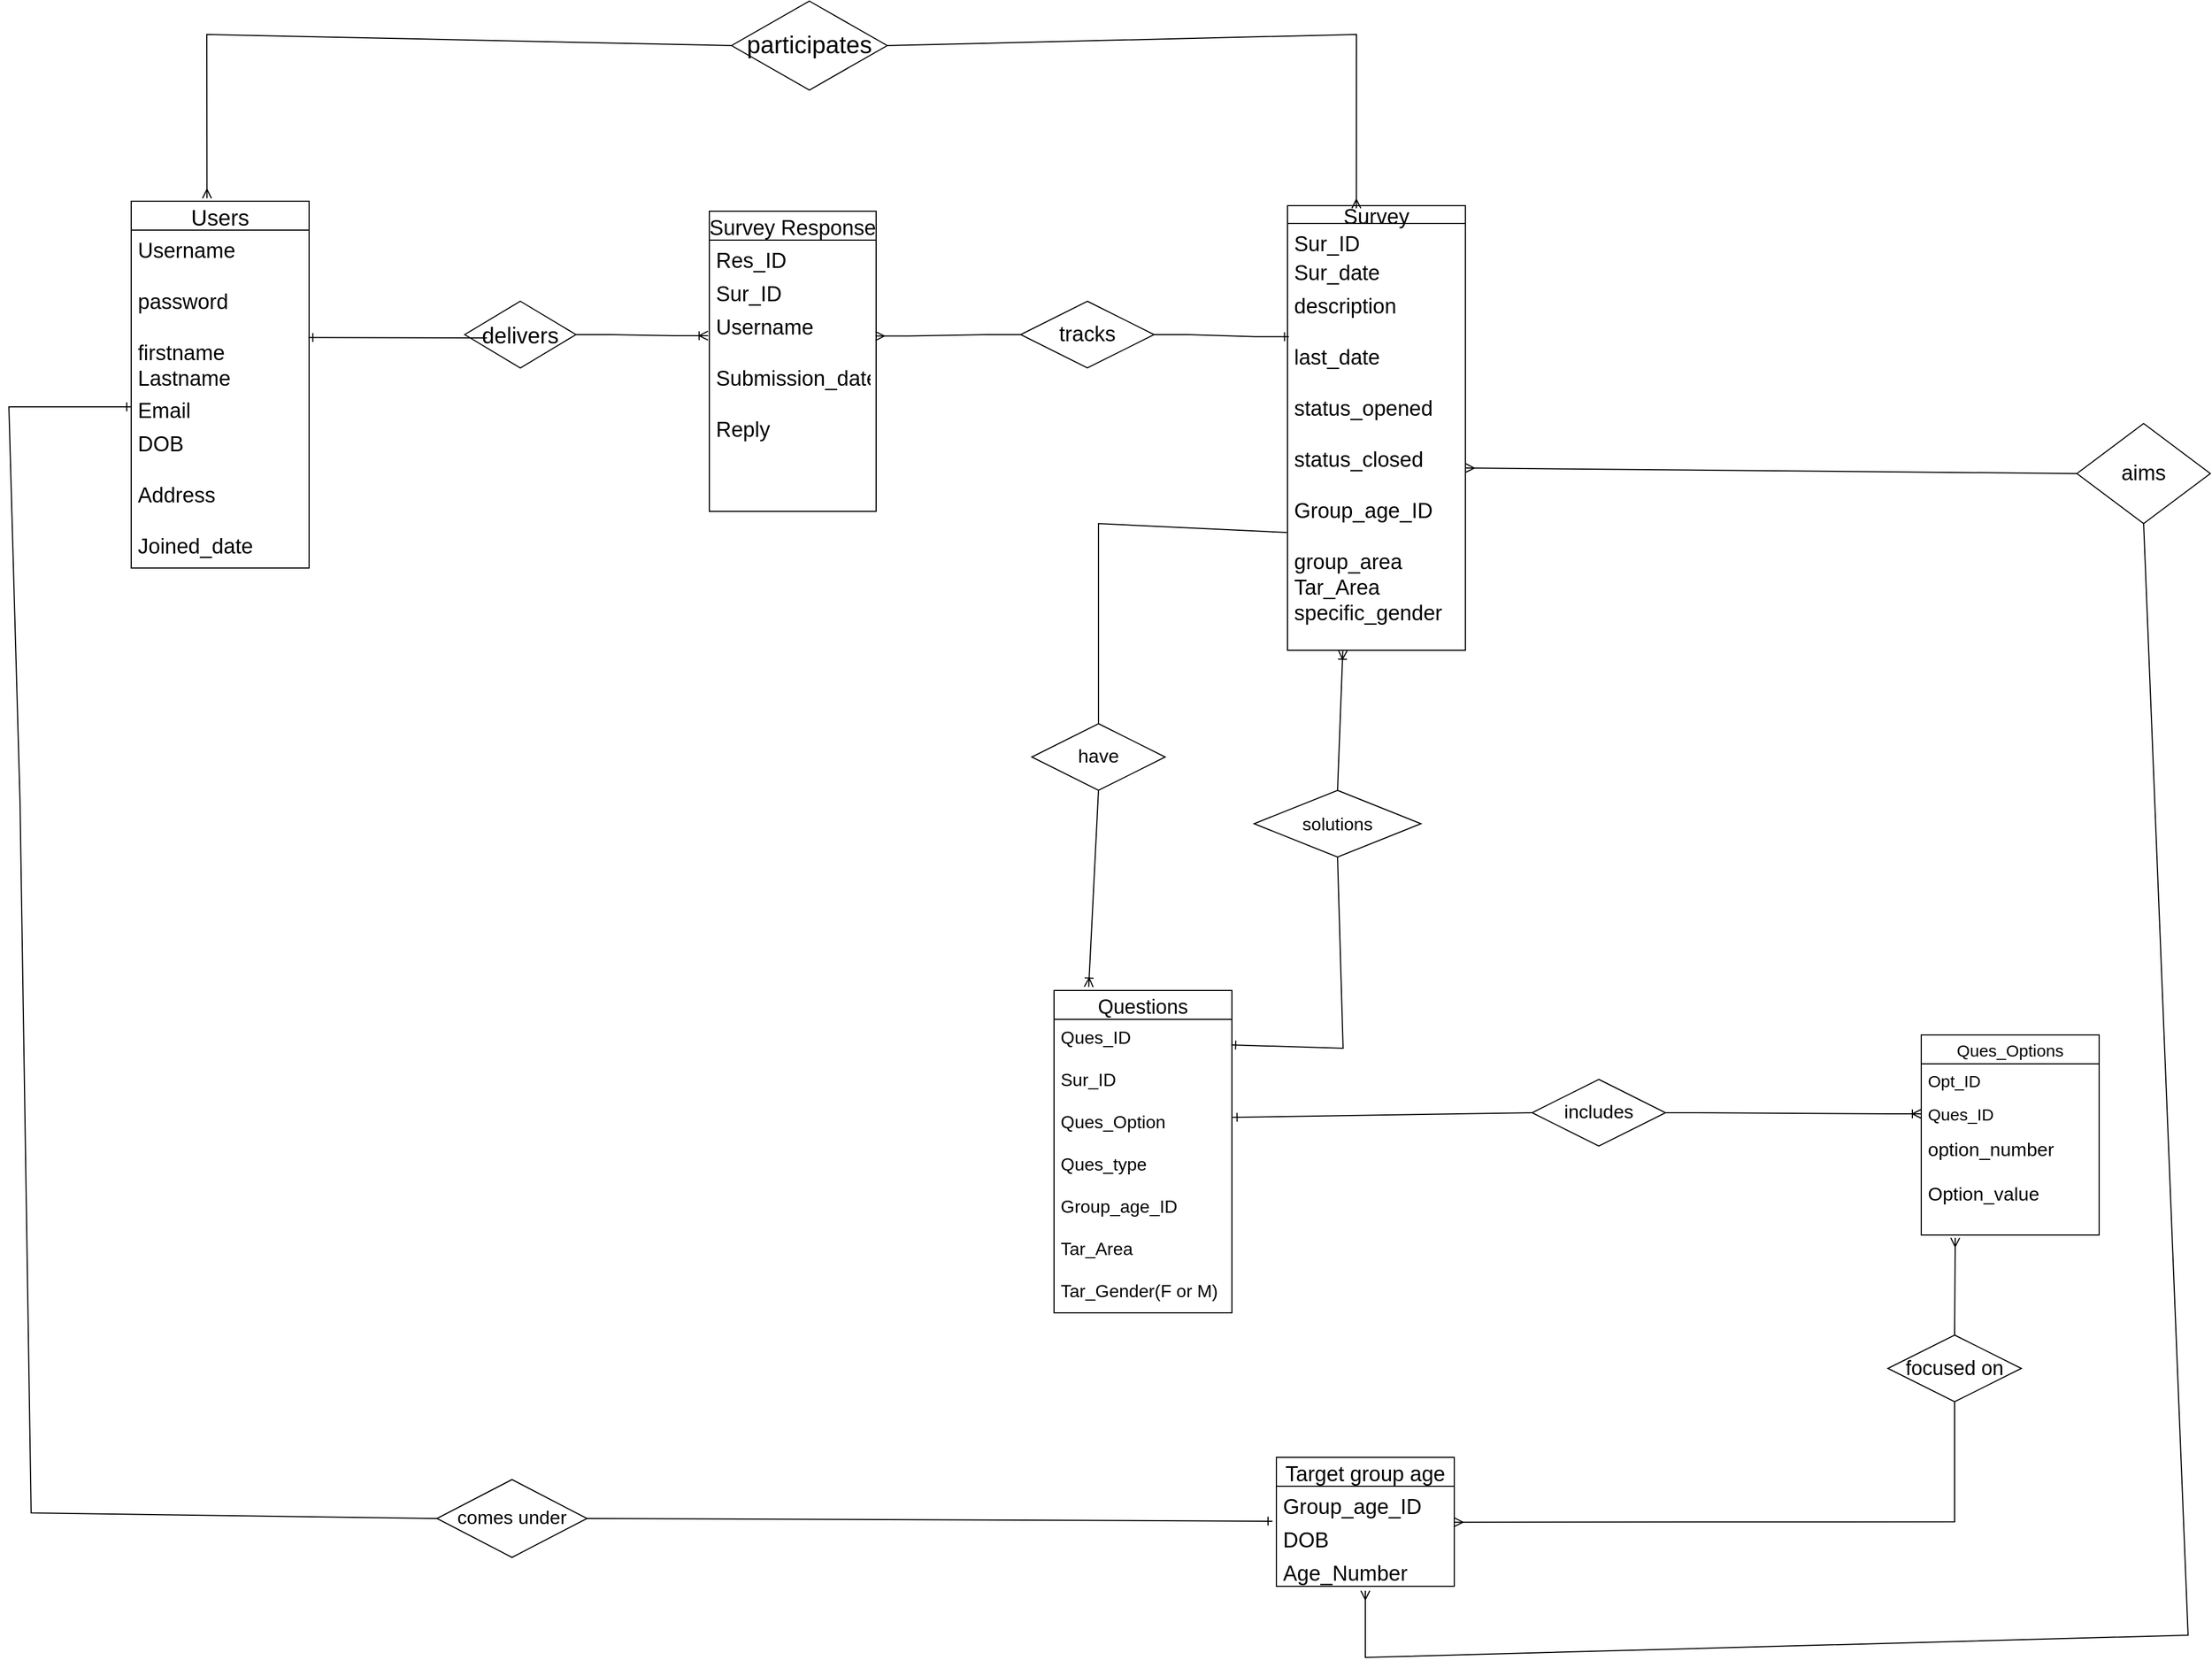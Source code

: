<mxfile version="20.8.20" type="device"><diagram id="xi3P-4IggNida3_N5UZr" name="Page-1"><mxGraphModel dx="1884" dy="1473" grid="1" gridSize="10" guides="1" tooltips="1" connect="1" arrows="1" fold="1" page="1" pageScale="1" pageWidth="850" pageHeight="1100" math="0" shadow="0"><root><mxCell id="0"/><mxCell id="1" parent="0"/><mxCell id="TMd6OKuKXTLy3cI-uiui-14" value="Users" style="swimlane;fontStyle=0;childLayout=stackLayout;horizontal=1;startSize=26;horizontalStack=0;resizeParent=1;resizeParentMax=0;resizeLast=0;collapsible=1;marginBottom=0;align=center;fontSize=20;" parent="1" vertex="1"><mxGeometry x="30" y="20" width="160" height="330" as="geometry"/></mxCell><mxCell id="TMd6OKuKXTLy3cI-uiui-15" value="Username&#10;&#10;password&#10;&#10;firstname&#10;Lastname&#10;lastname&#10;&#10;gender&#10;" style="text;strokeColor=none;fillColor=none;spacingLeft=4;spacingRight=4;overflow=hidden;rotatable=0;points=[[0,0.5],[1,0.5]];portConstraint=eastwest;fontSize=19;" parent="TMd6OKuKXTLy3cI-uiui-14" vertex="1"><mxGeometry y="26" width="160" height="144" as="geometry"/></mxCell><mxCell id="TMd6OKuKXTLy3cI-uiui-16" value="Email" style="text;strokeColor=none;fillColor=none;spacingLeft=4;spacingRight=4;overflow=hidden;rotatable=0;points=[[0,0.5],[1,0.5]];portConstraint=eastwest;fontSize=19;" parent="TMd6OKuKXTLy3cI-uiui-14" vertex="1"><mxGeometry y="170" width="160" height="30" as="geometry"/></mxCell><mxCell id="TMd6OKuKXTLy3cI-uiui-17" value="DOB&#10;&#10;Address&#10;&#10;Joined_date" style="text;strokeColor=none;fillColor=none;spacingLeft=4;spacingRight=4;overflow=hidden;rotatable=0;points=[[0,0.5],[1,0.5]];portConstraint=eastwest;fontSize=19;" parent="TMd6OKuKXTLy3cI-uiui-14" vertex="1"><mxGeometry y="200" width="160" height="130" as="geometry"/></mxCell><mxCell id="TMd6OKuKXTLy3cI-uiui-18" value="Survey Response" style="swimlane;fontStyle=0;childLayout=stackLayout;horizontal=1;startSize=26;horizontalStack=0;resizeParent=1;resizeParentMax=0;resizeLast=0;collapsible=1;marginBottom=0;align=center;fontSize=19;" parent="1" vertex="1"><mxGeometry x="550" y="29" width="150" height="270" as="geometry"/></mxCell><mxCell id="TMd6OKuKXTLy3cI-uiui-19" value="Res_ID" style="text;strokeColor=none;fillColor=none;spacingLeft=4;spacingRight=4;overflow=hidden;rotatable=0;points=[[0,0.5],[1,0.5]];portConstraint=eastwest;fontSize=19;" parent="TMd6OKuKXTLy3cI-uiui-18" vertex="1"><mxGeometry y="26" width="150" height="30" as="geometry"/></mxCell><mxCell id="TMd6OKuKXTLy3cI-uiui-20" value="Sur_ID" style="text;strokeColor=none;fillColor=none;spacingLeft=4;spacingRight=4;overflow=hidden;rotatable=0;points=[[0,0.5],[1,0.5]];portConstraint=eastwest;fontSize=19;" parent="TMd6OKuKXTLy3cI-uiui-18" vertex="1"><mxGeometry y="56" width="150" height="30" as="geometry"/></mxCell><mxCell id="TMd6OKuKXTLy3cI-uiui-21" value="Username&#10;&#10;Submission_date&#10;&#10;Reply" style="text;strokeColor=none;fillColor=none;spacingLeft=4;spacingRight=4;overflow=hidden;rotatable=0;points=[[0,0.5],[1,0.5]];portConstraint=eastwest;fontSize=19;" parent="TMd6OKuKXTLy3cI-uiui-18" vertex="1"><mxGeometry y="86" width="150" height="184" as="geometry"/></mxCell><mxCell id="TMd6OKuKXTLy3cI-uiui-24" value="&lt;font style=&quot;font-size: 20px;&quot;&gt;delivers&lt;/font&gt;" style="shape=rhombus;perimeter=rhombusPerimeter;whiteSpace=wrap;html=1;align=center;" parent="1" vertex="1"><mxGeometry x="330" y="110" width="100" height="60" as="geometry"/></mxCell><mxCell id="TMd6OKuKXTLy3cI-uiui-26" value="" style="endArrow=none;html=1;rounded=0;exitX=0.996;exitY=0.671;exitDx=0;exitDy=0;exitPerimeter=0;startArrow=ERone;startFill=0;" parent="1" source="TMd6OKuKXTLy3cI-uiui-15" edge="1"><mxGeometry relative="1" as="geometry"><mxPoint x="330" y="140" as="sourcePoint"/><mxPoint x="350" y="143" as="targetPoint"/></mxGeometry></mxCell><mxCell id="TMd6OKuKXTLy3cI-uiui-27" value="" style="edgeStyle=entityRelationEdgeStyle;fontSize=12;html=1;endArrow=ERoneToMany;rounded=0;entryX=-0.008;entryY=0.141;entryDx=0;entryDy=0;entryPerimeter=0;" parent="1" source="TMd6OKuKXTLy3cI-uiui-24" target="TMd6OKuKXTLy3cI-uiui-21" edge="1"><mxGeometry width="100" height="100" relative="1" as="geometry"><mxPoint x="360" y="190" as="sourcePoint"/><mxPoint x="460" y="90" as="targetPoint"/></mxGeometry></mxCell><mxCell id="TMd6OKuKXTLy3cI-uiui-29" value="Survey" style="swimlane;fontStyle=0;childLayout=stackLayout;horizontal=1;startSize=16;horizontalStack=0;resizeParent=1;resizeParentMax=0;resizeLast=0;collapsible=1;marginBottom=0;align=center;fontSize=19;" parent="1" vertex="1"><mxGeometry x="1070" y="24" width="160" height="400" as="geometry"/></mxCell><mxCell id="TMd6OKuKXTLy3cI-uiui-30" value="Sur_ID" style="text;strokeColor=none;fillColor=none;spacingLeft=4;spacingRight=4;overflow=hidden;rotatable=0;points=[[0,0.5],[1,0.5]];portConstraint=eastwest;fontSize=19;" parent="TMd6OKuKXTLy3cI-uiui-29" vertex="1"><mxGeometry y="16" width="160" height="26" as="geometry"/></mxCell><mxCell id="TMd6OKuKXTLy3cI-uiui-31" value="Sur_date" style="text;strokeColor=none;fillColor=none;spacingLeft=4;spacingRight=4;overflow=hidden;rotatable=0;points=[[0,0.5],[1,0.5]];portConstraint=eastwest;fontSize=19;" parent="TMd6OKuKXTLy3cI-uiui-29" vertex="1"><mxGeometry y="42" width="160" height="30" as="geometry"/></mxCell><mxCell id="TMd6OKuKXTLy3cI-uiui-32" value="description&#10;&#10;last_date&#10;&#10;status_opened&#10;&#10;status_closed&#10;&#10;Group_age_ID&#10;&#10;group_area&#10;Tar_Area&#10;specific_gender&#10;&#10;" style="text;strokeColor=none;fillColor=none;spacingLeft=4;spacingRight=4;overflow=hidden;rotatable=0;points=[[0,0.5],[1,0.5]];portConstraint=eastwest;fontSize=19;" parent="TMd6OKuKXTLy3cI-uiui-29" vertex="1"><mxGeometry y="72" width="160" height="328" as="geometry"/></mxCell><mxCell id="TMd6OKuKXTLy3cI-uiui-34" value="Questions" style="swimlane;fontStyle=0;childLayout=stackLayout;horizontal=1;startSize=26;horizontalStack=0;resizeParent=1;resizeParentMax=0;resizeLast=0;collapsible=1;marginBottom=0;align=center;fontSize=18;" parent="1" vertex="1"><mxGeometry x="860" y="730" width="160" height="290" as="geometry"/></mxCell><mxCell id="TMd6OKuKXTLy3cI-uiui-35" value="Ques_ID&#10;&#10;Sur_ID&#10;&#10;Ques_Option&#10;&#10;Ques_type&#10;&#10;Group_age_ID&#10;&#10;Tar_Area&#10;&#10;Tar_Gender(F or M)&#10;&#10;&#10;" style="text;strokeColor=none;fillColor=none;spacingLeft=4;spacingRight=4;overflow=hidden;rotatable=0;points=[[0,0.5],[1,0.5]];portConstraint=eastwest;fontSize=16;" parent="TMd6OKuKXTLy3cI-uiui-34" vertex="1"><mxGeometry y="26" width="160" height="264" as="geometry"/></mxCell><mxCell id="TMd6OKuKXTLy3cI-uiui-38" value="Ques_Options" style="swimlane;fontStyle=0;childLayout=stackLayout;horizontal=1;startSize=26;horizontalStack=0;resizeParent=1;resizeParentMax=0;resizeLast=0;collapsible=1;marginBottom=0;align=center;fontSize=15;" parent="1" vertex="1"><mxGeometry x="1640" y="770" width="160" height="180" as="geometry"/></mxCell><mxCell id="TMd6OKuKXTLy3cI-uiui-39" value="Opt_ID" style="text;strokeColor=none;fillColor=none;spacingLeft=4;spacingRight=4;overflow=hidden;rotatable=0;points=[[0,0.5],[1,0.5]];portConstraint=eastwest;fontSize=15;" parent="TMd6OKuKXTLy3cI-uiui-38" vertex="1"><mxGeometry y="26" width="160" height="30" as="geometry"/></mxCell><mxCell id="TMd6OKuKXTLy3cI-uiui-40" value="Ques_ID" style="text;strokeColor=none;fillColor=none;spacingLeft=4;spacingRight=4;overflow=hidden;rotatable=0;points=[[0,0.5],[1,0.5]];portConstraint=eastwest;fontSize=15;" parent="TMd6OKuKXTLy3cI-uiui-38" vertex="1"><mxGeometry y="56" width="160" height="30" as="geometry"/></mxCell><mxCell id="TMd6OKuKXTLy3cI-uiui-41" value="option_number&#10;&#10;Option_value&#10;" style="text;strokeColor=none;fillColor=none;spacingLeft=4;spacingRight=4;overflow=hidden;rotatable=0;points=[[0,0.5],[1,0.5]];portConstraint=eastwest;fontSize=17;" parent="TMd6OKuKXTLy3cI-uiui-38" vertex="1"><mxGeometry y="86" width="160" height="94" as="geometry"/></mxCell><mxCell id="TMd6OKuKXTLy3cI-uiui-43" value="&lt;font style=&quot;font-size: 17px;&quot;&gt;includes&lt;/font&gt;" style="shape=rhombus;perimeter=rhombusPerimeter;whiteSpace=wrap;html=1;align=center;" parent="1" vertex="1"><mxGeometry x="1290" y="810" width="120" height="60" as="geometry"/></mxCell><mxCell id="TMd6OKuKXTLy3cI-uiui-45" value="" style="edgeStyle=entityRelationEdgeStyle;fontSize=12;html=1;endArrow=ERoneToMany;rounded=0;exitX=1;exitY=0.5;exitDx=0;exitDy=0;entryX=0;entryY=0.5;entryDx=0;entryDy=0;" parent="1" source="TMd6OKuKXTLy3cI-uiui-43" target="TMd6OKuKXTLy3cI-uiui-40" edge="1"><mxGeometry width="100" height="100" relative="1" as="geometry"><mxPoint x="1540" y="1000" as="sourcePoint"/><mxPoint x="1640" y="900" as="targetPoint"/></mxGeometry></mxCell><mxCell id="TMd6OKuKXTLy3cI-uiui-46" value="&lt;font style=&quot;font-size: 19px;&quot;&gt;tracks&lt;/font&gt;" style="shape=rhombus;perimeter=rhombusPerimeter;whiteSpace=wrap;html=1;align=center;" parent="1" vertex="1"><mxGeometry x="830" y="110" width="120" height="60" as="geometry"/></mxCell><mxCell id="TMd6OKuKXTLy3cI-uiui-49" value="" style="edgeStyle=entityRelationEdgeStyle;fontSize=12;html=1;endArrow=ERmany;rounded=0;entryX=0.996;entryY=0.143;entryDx=0;entryDy=0;entryPerimeter=0;exitX=0;exitY=0.5;exitDx=0;exitDy=0;" parent="1" source="TMd6OKuKXTLy3cI-uiui-46" target="TMd6OKuKXTLy3cI-uiui-21" edge="1"><mxGeometry width="100" height="100" relative="1" as="geometry"><mxPoint x="920" y="370" as="sourcePoint"/><mxPoint x="850" y="290" as="targetPoint"/></mxGeometry></mxCell><mxCell id="TMd6OKuKXTLy3cI-uiui-50" value="" style="edgeStyle=entityRelationEdgeStyle;fontSize=12;html=1;endArrow=ERone;endFill=1;rounded=0;entryX=0.008;entryY=0.14;entryDx=0;entryDy=0;entryPerimeter=0;exitX=1;exitY=0.5;exitDx=0;exitDy=0;" parent="1" source="TMd6OKuKXTLy3cI-uiui-46" target="TMd6OKuKXTLy3cI-uiui-32" edge="1"><mxGeometry width="100" height="100" relative="1" as="geometry"><mxPoint x="780" y="290" as="sourcePoint"/><mxPoint x="880" y="190" as="targetPoint"/></mxGeometry></mxCell><mxCell id="TMd6OKuKXTLy3cI-uiui-51" value="&lt;font style=&quot;font-size: 17px;&quot;&gt;have&lt;/font&gt;" style="shape=rhombus;perimeter=rhombusPerimeter;whiteSpace=wrap;html=1;align=center;" parent="1" vertex="1"><mxGeometry x="840" y="490" width="120" height="60" as="geometry"/></mxCell><mxCell id="Zs8wq4zTqUHvn3MUisY--1" value="" style="endArrow=none;html=1;rounded=0;exitX=-0.004;exitY=0.677;exitDx=0;exitDy=0;exitPerimeter=0;entryX=0.5;entryY=0;entryDx=0;entryDy=0;" edge="1" parent="1" source="TMd6OKuKXTLy3cI-uiui-32" target="TMd6OKuKXTLy3cI-uiui-51"><mxGeometry relative="1" as="geometry"><mxPoint x="1000" y="430" as="sourcePoint"/><mxPoint x="960" y="490" as="targetPoint"/><Array as="points"><mxPoint x="900" y="310"/></Array></mxGeometry></mxCell><mxCell id="Zs8wq4zTqUHvn3MUisY--4" value="Target group age" style="swimlane;fontStyle=0;childLayout=stackLayout;horizontal=1;startSize=26;horizontalStack=0;resizeParent=1;resizeParentMax=0;resizeLast=0;collapsible=1;marginBottom=0;align=center;fontSize=19;" vertex="1" parent="1"><mxGeometry x="1060" y="1150" width="160" height="116" as="geometry"/></mxCell><mxCell id="Zs8wq4zTqUHvn3MUisY--5" value="Group_age_ID" style="text;strokeColor=none;fillColor=none;spacingLeft=4;spacingRight=4;overflow=hidden;rotatable=0;points=[[0,0.5],[1,0.5]];portConstraint=eastwest;fontSize=19;" vertex="1" parent="Zs8wq4zTqUHvn3MUisY--4"><mxGeometry y="26" width="160" height="30" as="geometry"/></mxCell><mxCell id="Zs8wq4zTqUHvn3MUisY--6" value="DOB" style="text;strokeColor=none;fillColor=none;spacingLeft=4;spacingRight=4;overflow=hidden;rotatable=0;points=[[0,0.5],[1,0.5]];portConstraint=eastwest;fontSize=19;" vertex="1" parent="Zs8wq4zTqUHvn3MUisY--4"><mxGeometry y="56" width="160" height="30" as="geometry"/></mxCell><mxCell id="Zs8wq4zTqUHvn3MUisY--7" value="Age_Number" style="text;strokeColor=none;fillColor=none;spacingLeft=4;spacingRight=4;overflow=hidden;rotatable=0;points=[[0,0.5],[1,0.5]];portConstraint=eastwest;fontSize=19;" vertex="1" parent="Zs8wq4zTqUHvn3MUisY--4"><mxGeometry y="86" width="160" height="30" as="geometry"/></mxCell><mxCell id="Zs8wq4zTqUHvn3MUisY--10" value="" style="edgeStyle=none;orthogonalLoop=1;jettySize=auto;html=1;rounded=0;endArrow=ERoneToMany;endFill=0;sourcePerimeterSpacing=1;targetPerimeterSpacing=1;exitX=0.5;exitY=0;exitDx=0;exitDy=0;entryX=0.311;entryY=1;entryDx=0;entryDy=0;entryPerimeter=0;" edge="1" parent="1" source="Zs8wq4zTqUHvn3MUisY--12" target="TMd6OKuKXTLy3cI-uiui-32"><mxGeometry width="80" relative="1" as="geometry"><mxPoint x="1160" y="495" as="sourcePoint"/><mxPoint x="1130" y="350" as="targetPoint"/><Array as="points"/></mxGeometry></mxCell><mxCell id="Zs8wq4zTqUHvn3MUisY--11" value="" style="edgeStyle=none;orthogonalLoop=1;jettySize=auto;html=1;rounded=0;endArrow=ERoneToMany;endFill=0;sourcePerimeterSpacing=1;targetPerimeterSpacing=1;exitX=0.5;exitY=1;exitDx=0;exitDy=0;entryX=0.195;entryY=-0.011;entryDx=0;entryDy=0;entryPerimeter=0;" edge="1" parent="1" source="TMd6OKuKXTLy3cI-uiui-51" target="TMd6OKuKXTLy3cI-uiui-34"><mxGeometry width="80" relative="1" as="geometry"><mxPoint x="1170" y="505" as="sourcePoint"/><mxPoint x="1030" y="590" as="targetPoint"/><Array as="points"/></mxGeometry></mxCell><mxCell id="Zs8wq4zTqUHvn3MUisY--12" value="&lt;font style=&quot;font-size: 16px;&quot;&gt;solutions&lt;/font&gt;" style="shape=rhombus;perimeter=rhombusPerimeter;whiteSpace=wrap;html=1;align=center;" vertex="1" parent="1"><mxGeometry x="1040" y="550" width="150" height="60" as="geometry"/></mxCell><mxCell id="Zs8wq4zTqUHvn3MUisY--15" value="" style="edgeStyle=none;orthogonalLoop=1;jettySize=auto;html=1;rounded=0;endArrow=ERone;endFill=0;sourcePerimeterSpacing=1;targetPerimeterSpacing=1;startArrow=none;startFill=0;exitX=0.5;exitY=1;exitDx=0;exitDy=0;entryX=0.996;entryY=0.087;entryDx=0;entryDy=0;entryPerimeter=0;" edge="1" parent="1" source="Zs8wq4zTqUHvn3MUisY--12" target="TMd6OKuKXTLy3cI-uiui-35"><mxGeometry width="80" relative="1" as="geometry"><mxPoint x="1320" y="380" as="sourcePoint"/><mxPoint x="1400" y="380" as="targetPoint"/><Array as="points"><mxPoint x="1120" y="782"/></Array></mxGeometry></mxCell><mxCell id="Zs8wq4zTqUHvn3MUisY--17" value="&lt;font style=&quot;font-size: 17px;&quot;&gt;comes under&lt;/font&gt;" style="shape=rhombus;perimeter=rhombusPerimeter;whiteSpace=wrap;html=1;align=center;" vertex="1" parent="1"><mxGeometry x="305" y="1170" width="135" height="70" as="geometry"/></mxCell><mxCell id="Zs8wq4zTqUHvn3MUisY--19" value="" style="edgeStyle=none;orthogonalLoop=1;jettySize=auto;html=1;rounded=0;startArrow=none;startFill=0;endArrow=ERone;endFill=0;sourcePerimeterSpacing=1;targetPerimeterSpacing=1;exitX=1;exitY=0.5;exitDx=0;exitDy=0;entryX=-0.022;entryY=0.048;entryDx=0;entryDy=0;entryPerimeter=0;" edge="1" parent="1" source="Zs8wq4zTqUHvn3MUisY--17" target="Zs8wq4zTqUHvn3MUisY--6"><mxGeometry width="80" relative="1" as="geometry"><mxPoint x="600" y="1200" as="sourcePoint"/><mxPoint x="680" y="1200" as="targetPoint"/><Array as="points"/></mxGeometry></mxCell><mxCell id="Zs8wq4zTqUHvn3MUisY--20" value="" style="edgeStyle=none;orthogonalLoop=1;jettySize=auto;html=1;rounded=0;startArrow=none;startFill=0;endArrow=ERone;endFill=0;sourcePerimeterSpacing=1;targetPerimeterSpacing=1;entryX=0;entryY=0.5;entryDx=0;entryDy=0;exitX=0;exitY=0.5;exitDx=0;exitDy=0;" edge="1" parent="1" source="Zs8wq4zTqUHvn3MUisY--17" target="TMd6OKuKXTLy3cI-uiui-16"><mxGeometry width="80" relative="1" as="geometry"><mxPoint x="-80" y="1160" as="sourcePoint"/><mxPoint x="130" y="730" as="targetPoint"/><Array as="points"><mxPoint x="-60" y="1200"/><mxPoint x="-70" y="560"/><mxPoint x="-80" y="205"/></Array></mxGeometry></mxCell><mxCell id="Zs8wq4zTqUHvn3MUisY--21" value="&lt;span style=&quot;font-size: 18px;&quot;&gt;focused on&lt;/span&gt;" style="shape=rhombus;perimeter=rhombusPerimeter;whiteSpace=wrap;html=1;align=center;" vertex="1" parent="1"><mxGeometry x="1610" y="1040" width="120" height="60" as="geometry"/></mxCell><mxCell id="Zs8wq4zTqUHvn3MUisY--23" value="" style="endArrow=none;html=1;rounded=0;sourcePerimeterSpacing=1;targetPerimeterSpacing=1;exitX=0.999;exitY=0.078;exitDx=0;exitDy=0;exitPerimeter=0;entryX=0.5;entryY=1;entryDx=0;entryDy=0;endFill=0;startArrow=ERmany;startFill=0;" edge="1" parent="1" source="Zs8wq4zTqUHvn3MUisY--6" target="Zs8wq4zTqUHvn3MUisY--21"><mxGeometry relative="1" as="geometry"><mxPoint x="1450" y="1020" as="sourcePoint"/><mxPoint x="1610" y="1020" as="targetPoint"/><Array as="points"><mxPoint x="1670" y="1208"/></Array></mxGeometry></mxCell><mxCell id="Zs8wq4zTqUHvn3MUisY--26" value="" style="edgeStyle=none;orthogonalLoop=1;jettySize=auto;html=1;rounded=0;startArrow=none;startFill=0;endArrow=ERmany;endFill=0;sourcePerimeterSpacing=1;targetPerimeterSpacing=1;entryX=0.191;entryY=1.027;entryDx=0;entryDy=0;entryPerimeter=0;exitX=0.5;exitY=0;exitDx=0;exitDy=0;" edge="1" parent="1" source="Zs8wq4zTqUHvn3MUisY--21" target="TMd6OKuKXTLy3cI-uiui-41"><mxGeometry width="80" relative="1" as="geometry"><mxPoint x="1550" y="970" as="sourcePoint"/><mxPoint x="1630" y="970" as="targetPoint"/><Array as="points"/></mxGeometry></mxCell><mxCell id="Zs8wq4zTqUHvn3MUisY--27" value="&lt;font style=&quot;font-size: 19px;&quot;&gt;aims&lt;/font&gt;" style="shape=rhombus;perimeter=rhombusPerimeter;whiteSpace=wrap;html=1;align=center;" vertex="1" parent="1"><mxGeometry x="1780" y="220" width="120" height="90" as="geometry"/></mxCell><mxCell id="Zs8wq4zTqUHvn3MUisY--28" value="" style="edgeStyle=none;orthogonalLoop=1;jettySize=auto;html=1;rounded=0;startArrow=ERmany;startFill=0;endArrow=none;endFill=0;sourcePerimeterSpacing=1;targetPerimeterSpacing=1;exitX=1;exitY=0.5;exitDx=0;exitDy=0;entryX=0;entryY=0.5;entryDx=0;entryDy=0;" edge="1" parent="1" source="TMd6OKuKXTLy3cI-uiui-32" target="Zs8wq4zTqUHvn3MUisY--27"><mxGeometry width="80" relative="1" as="geometry"><mxPoint x="1460" y="220" as="sourcePoint"/><mxPoint x="1540" y="220" as="targetPoint"/><Array as="points"/></mxGeometry></mxCell><mxCell id="Zs8wq4zTqUHvn3MUisY--29" value="" style="edgeStyle=none;orthogonalLoop=1;jettySize=auto;html=1;rounded=0;startArrow=ERmany;startFill=0;endArrow=none;endFill=0;sourcePerimeterSpacing=1;targetPerimeterSpacing=1;entryX=0.5;entryY=1;entryDx=0;entryDy=0;" edge="1" parent="1" target="Zs8wq4zTqUHvn3MUisY--27"><mxGeometry width="80" relative="1" as="geometry"><mxPoint x="1140" y="1270" as="sourcePoint"/><mxPoint x="1980" y="700" as="targetPoint"/><Array as="points"><mxPoint x="1140" y="1330"/><mxPoint x="1880" y="1310"/></Array></mxGeometry></mxCell><mxCell id="Zs8wq4zTqUHvn3MUisY--30" value="&lt;font style=&quot;font-size: 22px;&quot;&gt;participates&lt;/font&gt;" style="shape=rhombus;perimeter=rhombusPerimeter;whiteSpace=wrap;html=1;align=center;" vertex="1" parent="1"><mxGeometry x="570" y="-160" width="140" height="80" as="geometry"/></mxCell><mxCell id="Zs8wq4zTqUHvn3MUisY--31" value="" style="edgeStyle=none;orthogonalLoop=1;jettySize=auto;html=1;rounded=0;startArrow=ERmany;startFill=0;endArrow=none;endFill=0;sourcePerimeterSpacing=1;targetPerimeterSpacing=1;entryX=0;entryY=0.5;entryDx=0;entryDy=0;exitX=0.426;exitY=-0.008;exitDx=0;exitDy=0;exitPerimeter=0;" edge="1" parent="1" source="TMd6OKuKXTLy3cI-uiui-14" target="Zs8wq4zTqUHvn3MUisY--30"><mxGeometry width="80" relative="1" as="geometry"><mxPoint x="80" y="-70" as="sourcePoint"/><mxPoint x="520" y="-30" as="targetPoint"/><Array as="points"><mxPoint x="98" y="-130"/></Array></mxGeometry></mxCell><mxCell id="Zs8wq4zTqUHvn3MUisY--32" value="" style="edgeStyle=none;orthogonalLoop=1;jettySize=auto;html=1;rounded=0;startArrow=ERmany;startFill=0;endArrow=none;endFill=0;sourcePerimeterSpacing=1;targetPerimeterSpacing=1;entryX=1;entryY=0.5;entryDx=0;entryDy=0;exitX=0.387;exitY=0.006;exitDx=0;exitDy=0;exitPerimeter=0;" edge="1" parent="1" source="TMd6OKuKXTLy3cI-uiui-29" target="Zs8wq4zTqUHvn3MUisY--30"><mxGeometry width="80" relative="1" as="geometry"><mxPoint x="1140" y="20" as="sourcePoint"/><mxPoint x="1010" y="20" as="targetPoint"/><Array as="points"><mxPoint x="1132" y="-130"/></Array></mxGeometry></mxCell><mxCell id="Zs8wq4zTqUHvn3MUisY--33" value="" style="edgeStyle=none;orthogonalLoop=1;jettySize=auto;html=1;rounded=0;fontSize=16;startArrow=ERone;startFill=0;endArrow=none;endFill=0;sourcePerimeterSpacing=1;targetPerimeterSpacing=1;entryX=0;entryY=0.5;entryDx=0;entryDy=0;exitX=1.004;exitY=0.334;exitDx=0;exitDy=0;exitPerimeter=0;" edge="1" parent="1" source="TMd6OKuKXTLy3cI-uiui-35" target="TMd6OKuKXTLy3cI-uiui-43"><mxGeometry width="80" relative="1" as="geometry"><mxPoint x="1250" y="740" as="sourcePoint"/><mxPoint x="1330" y="740" as="targetPoint"/><Array as="points"/></mxGeometry></mxCell></root></mxGraphModel></diagram></mxfile>